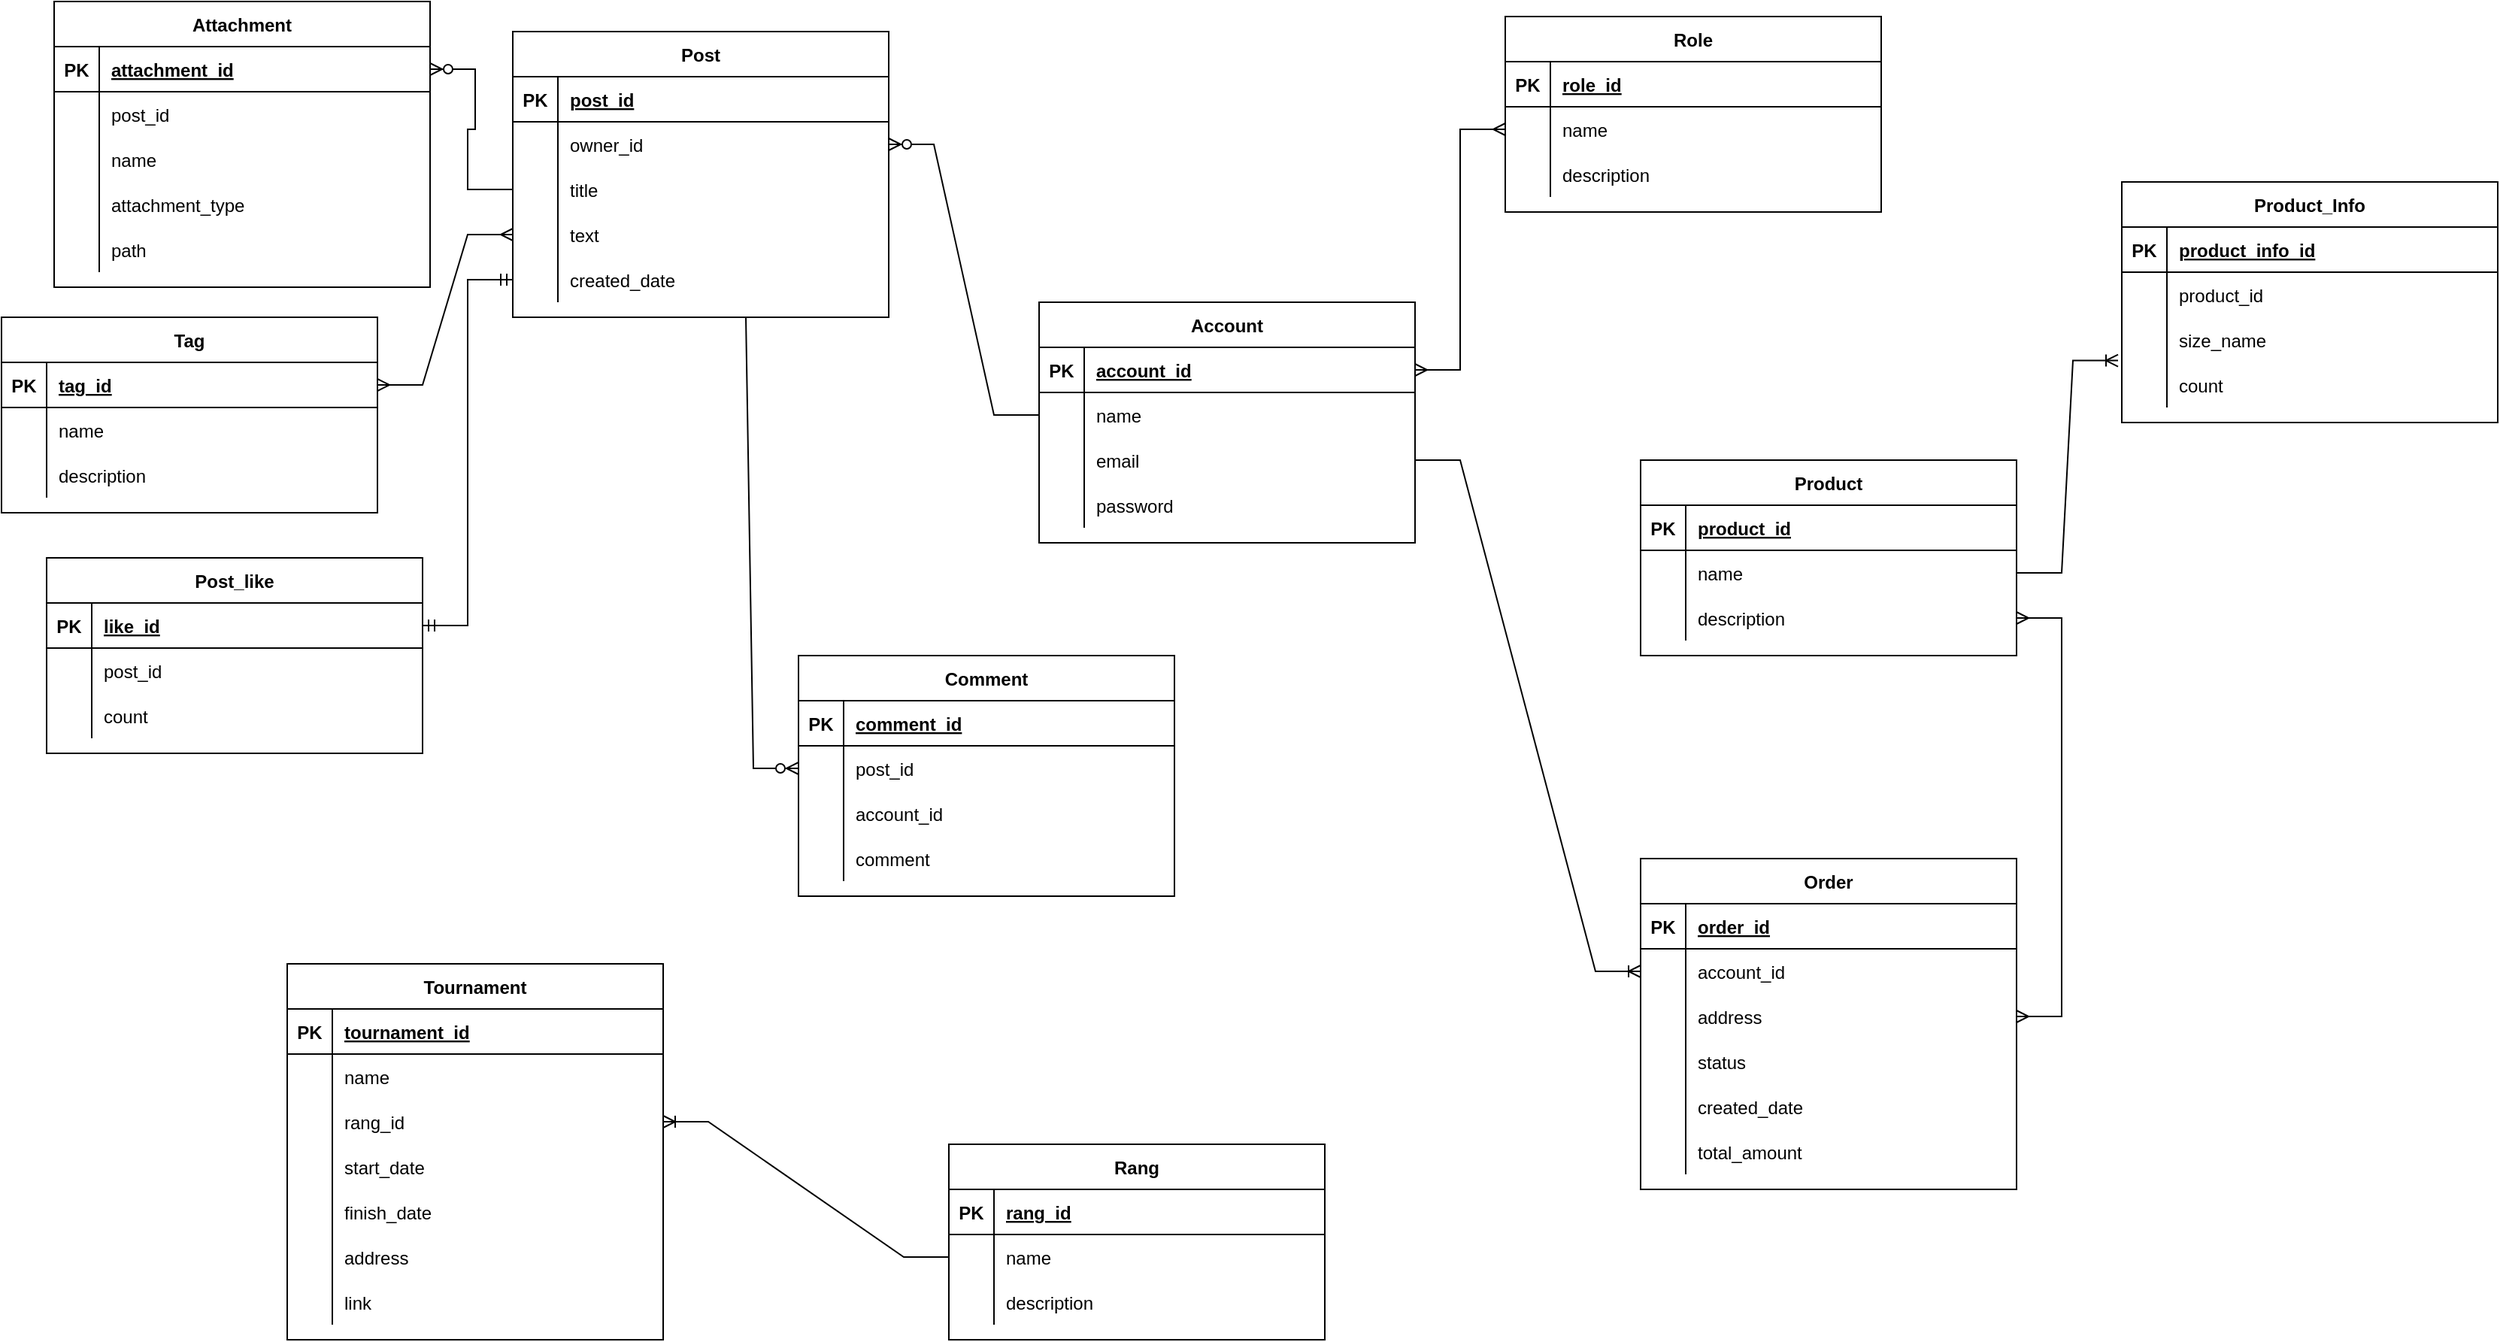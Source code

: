 <mxfile version="28.2.5">
  <diagram id="R2lEEEUBdFMjLlhIrx00" name="Page-1">
    <mxGraphModel dx="192" dy="636" grid="1" gridSize="10" guides="1" tooltips="1" connect="1" arrows="1" fold="1" page="1" pageScale="1" pageWidth="850" pageHeight="1100" math="0" shadow="0" extFonts="Permanent Marker^https://fonts.googleapis.com/css?family=Permanent+Marker">
      <root>
        <mxCell id="0" />
        <mxCell id="1" parent="0" />
        <mxCell id="_VSfDtJohR_kIlDMAD0G-156" value="Post" style="shape=table;startSize=30;container=1;collapsible=1;childLayout=tableLayout;fixedRows=1;rowLines=0;fontStyle=1;align=center;resizeLast=1;" parent="1" vertex="1">
          <mxGeometry x="1580" y="160" width="250" height="190" as="geometry" />
        </mxCell>
        <mxCell id="_VSfDtJohR_kIlDMAD0G-157" value="" style="shape=partialRectangle;collapsible=0;dropTarget=0;pointerEvents=0;fillColor=none;points=[[0,0.5],[1,0.5]];portConstraint=eastwest;top=0;left=0;right=0;bottom=1;" parent="_VSfDtJohR_kIlDMAD0G-156" vertex="1">
          <mxGeometry y="30" width="250" height="30" as="geometry" />
        </mxCell>
        <mxCell id="_VSfDtJohR_kIlDMAD0G-158" value="PK" style="shape=partialRectangle;overflow=hidden;connectable=0;fillColor=none;top=0;left=0;bottom=0;right=0;fontStyle=1;" parent="_VSfDtJohR_kIlDMAD0G-157" vertex="1">
          <mxGeometry width="30" height="30" as="geometry">
            <mxRectangle width="30" height="30" as="alternateBounds" />
          </mxGeometry>
        </mxCell>
        <mxCell id="_VSfDtJohR_kIlDMAD0G-159" value="post_id" style="shape=partialRectangle;overflow=hidden;connectable=0;fillColor=none;top=0;left=0;bottom=0;right=0;align=left;spacingLeft=6;fontStyle=5;" parent="_VSfDtJohR_kIlDMAD0G-157" vertex="1">
          <mxGeometry x="30" width="220" height="30" as="geometry">
            <mxRectangle width="220" height="30" as="alternateBounds" />
          </mxGeometry>
        </mxCell>
        <mxCell id="_VSfDtJohR_kIlDMAD0G-160" value="" style="shape=partialRectangle;collapsible=0;dropTarget=0;pointerEvents=0;fillColor=none;points=[[0,0.5],[1,0.5]];portConstraint=eastwest;top=0;left=0;right=0;bottom=0;" parent="_VSfDtJohR_kIlDMAD0G-156" vertex="1">
          <mxGeometry y="60" width="250" height="30" as="geometry" />
        </mxCell>
        <mxCell id="_VSfDtJohR_kIlDMAD0G-161" value="" style="shape=partialRectangle;overflow=hidden;connectable=0;fillColor=none;top=0;left=0;bottom=0;right=0;" parent="_VSfDtJohR_kIlDMAD0G-160" vertex="1">
          <mxGeometry width="30" height="30" as="geometry">
            <mxRectangle width="30" height="30" as="alternateBounds" />
          </mxGeometry>
        </mxCell>
        <mxCell id="_VSfDtJohR_kIlDMAD0G-162" value="owner_id" style="shape=partialRectangle;overflow=hidden;connectable=0;fillColor=none;top=0;left=0;bottom=0;right=0;align=left;spacingLeft=6;" parent="_VSfDtJohR_kIlDMAD0G-160" vertex="1">
          <mxGeometry x="30" width="220" height="30" as="geometry">
            <mxRectangle width="220" height="30" as="alternateBounds" />
          </mxGeometry>
        </mxCell>
        <mxCell id="_VSfDtJohR_kIlDMAD0G-163" style="shape=partialRectangle;collapsible=0;dropTarget=0;pointerEvents=0;fillColor=none;points=[[0,0.5],[1,0.5]];portConstraint=eastwest;top=0;left=0;right=0;bottom=0;" parent="_VSfDtJohR_kIlDMAD0G-156" vertex="1">
          <mxGeometry y="90" width="250" height="30" as="geometry" />
        </mxCell>
        <mxCell id="_VSfDtJohR_kIlDMAD0G-164" style="shape=partialRectangle;overflow=hidden;connectable=0;fillColor=none;top=0;left=0;bottom=0;right=0;" parent="_VSfDtJohR_kIlDMAD0G-163" vertex="1">
          <mxGeometry width="30" height="30" as="geometry">
            <mxRectangle width="30" height="30" as="alternateBounds" />
          </mxGeometry>
        </mxCell>
        <mxCell id="_VSfDtJohR_kIlDMAD0G-165" value="title" style="shape=partialRectangle;overflow=hidden;connectable=0;fillColor=none;top=0;left=0;bottom=0;right=0;align=left;spacingLeft=6;" parent="_VSfDtJohR_kIlDMAD0G-163" vertex="1">
          <mxGeometry x="30" width="220" height="30" as="geometry">
            <mxRectangle width="220" height="30" as="alternateBounds" />
          </mxGeometry>
        </mxCell>
        <mxCell id="_VSfDtJohR_kIlDMAD0G-166" style="shape=partialRectangle;collapsible=0;dropTarget=0;pointerEvents=0;fillColor=none;points=[[0,0.5],[1,0.5]];portConstraint=eastwest;top=0;left=0;right=0;bottom=0;" parent="_VSfDtJohR_kIlDMAD0G-156" vertex="1">
          <mxGeometry y="120" width="250" height="30" as="geometry" />
        </mxCell>
        <mxCell id="_VSfDtJohR_kIlDMAD0G-167" style="shape=partialRectangle;overflow=hidden;connectable=0;fillColor=none;top=0;left=0;bottom=0;right=0;" parent="_VSfDtJohR_kIlDMAD0G-166" vertex="1">
          <mxGeometry width="30" height="30" as="geometry">
            <mxRectangle width="30" height="30" as="alternateBounds" />
          </mxGeometry>
        </mxCell>
        <mxCell id="_VSfDtJohR_kIlDMAD0G-168" value="text" style="shape=partialRectangle;overflow=hidden;connectable=0;fillColor=none;top=0;left=0;bottom=0;right=0;align=left;spacingLeft=6;" parent="_VSfDtJohR_kIlDMAD0G-166" vertex="1">
          <mxGeometry x="30" width="220" height="30" as="geometry">
            <mxRectangle width="220" height="30" as="alternateBounds" />
          </mxGeometry>
        </mxCell>
        <mxCell id="9qnPJyDMywb8rDBe_CTt-30" style="shape=partialRectangle;collapsible=0;dropTarget=0;pointerEvents=0;fillColor=none;points=[[0,0.5],[1,0.5]];portConstraint=eastwest;top=0;left=0;right=0;bottom=0;" parent="_VSfDtJohR_kIlDMAD0G-156" vertex="1">
          <mxGeometry y="150" width="250" height="30" as="geometry" />
        </mxCell>
        <mxCell id="9qnPJyDMywb8rDBe_CTt-31" style="shape=partialRectangle;overflow=hidden;connectable=0;fillColor=none;top=0;left=0;bottom=0;right=0;" parent="9qnPJyDMywb8rDBe_CTt-30" vertex="1">
          <mxGeometry width="30" height="30" as="geometry">
            <mxRectangle width="30" height="30" as="alternateBounds" />
          </mxGeometry>
        </mxCell>
        <mxCell id="9qnPJyDMywb8rDBe_CTt-32" value="created_date" style="shape=partialRectangle;overflow=hidden;connectable=0;fillColor=none;top=0;left=0;bottom=0;right=0;align=left;spacingLeft=6;" parent="9qnPJyDMywb8rDBe_CTt-30" vertex="1">
          <mxGeometry x="30" width="220" height="30" as="geometry">
            <mxRectangle width="220" height="30" as="alternateBounds" />
          </mxGeometry>
        </mxCell>
        <mxCell id="_VSfDtJohR_kIlDMAD0G-178" value="Attachment" style="shape=table;startSize=30;container=1;collapsible=1;childLayout=tableLayout;fixedRows=1;rowLines=0;fontStyle=1;align=center;resizeLast=1;" parent="1" vertex="1">
          <mxGeometry x="1275" y="140" width="250" height="190" as="geometry" />
        </mxCell>
        <mxCell id="_VSfDtJohR_kIlDMAD0G-179" value="" style="shape=partialRectangle;collapsible=0;dropTarget=0;pointerEvents=0;fillColor=none;points=[[0,0.5],[1,0.5]];portConstraint=eastwest;top=0;left=0;right=0;bottom=1;" parent="_VSfDtJohR_kIlDMAD0G-178" vertex="1">
          <mxGeometry y="30" width="250" height="30" as="geometry" />
        </mxCell>
        <mxCell id="_VSfDtJohR_kIlDMAD0G-180" value="PK" style="shape=partialRectangle;overflow=hidden;connectable=0;fillColor=none;top=0;left=0;bottom=0;right=0;fontStyle=1;" parent="_VSfDtJohR_kIlDMAD0G-179" vertex="1">
          <mxGeometry width="30" height="30" as="geometry">
            <mxRectangle width="30" height="30" as="alternateBounds" />
          </mxGeometry>
        </mxCell>
        <mxCell id="_VSfDtJohR_kIlDMAD0G-181" value="attachment_id" style="shape=partialRectangle;overflow=hidden;connectable=0;fillColor=none;top=0;left=0;bottom=0;right=0;align=left;spacingLeft=6;fontStyle=5;" parent="_VSfDtJohR_kIlDMAD0G-179" vertex="1">
          <mxGeometry x="30" width="220" height="30" as="geometry">
            <mxRectangle width="220" height="30" as="alternateBounds" />
          </mxGeometry>
        </mxCell>
        <mxCell id="rs2atWP2hlrjPNrhuBm0-1" style="shape=partialRectangle;collapsible=0;dropTarget=0;pointerEvents=0;fillColor=none;points=[[0,0.5],[1,0.5]];portConstraint=eastwest;top=0;left=0;right=0;bottom=0;" vertex="1" parent="_VSfDtJohR_kIlDMAD0G-178">
          <mxGeometry y="60" width="250" height="30" as="geometry" />
        </mxCell>
        <mxCell id="rs2atWP2hlrjPNrhuBm0-2" style="shape=partialRectangle;overflow=hidden;connectable=0;fillColor=none;top=0;left=0;bottom=0;right=0;" vertex="1" parent="rs2atWP2hlrjPNrhuBm0-1">
          <mxGeometry width="30" height="30" as="geometry">
            <mxRectangle width="30" height="30" as="alternateBounds" />
          </mxGeometry>
        </mxCell>
        <mxCell id="rs2atWP2hlrjPNrhuBm0-3" value="post_id" style="shape=partialRectangle;overflow=hidden;connectable=0;fillColor=none;top=0;left=0;bottom=0;right=0;align=left;spacingLeft=6;" vertex="1" parent="rs2atWP2hlrjPNrhuBm0-1">
          <mxGeometry x="30" width="220" height="30" as="geometry">
            <mxRectangle width="220" height="30" as="alternateBounds" />
          </mxGeometry>
        </mxCell>
        <mxCell id="_VSfDtJohR_kIlDMAD0G-182" value="" style="shape=partialRectangle;collapsible=0;dropTarget=0;pointerEvents=0;fillColor=none;points=[[0,0.5],[1,0.5]];portConstraint=eastwest;top=0;left=0;right=0;bottom=0;" parent="_VSfDtJohR_kIlDMAD0G-178" vertex="1">
          <mxGeometry y="90" width="250" height="30" as="geometry" />
        </mxCell>
        <mxCell id="_VSfDtJohR_kIlDMAD0G-183" value="" style="shape=partialRectangle;overflow=hidden;connectable=0;fillColor=none;top=0;left=0;bottom=0;right=0;" parent="_VSfDtJohR_kIlDMAD0G-182" vertex="1">
          <mxGeometry width="30" height="30" as="geometry">
            <mxRectangle width="30" height="30" as="alternateBounds" />
          </mxGeometry>
        </mxCell>
        <mxCell id="_VSfDtJohR_kIlDMAD0G-184" value="name" style="shape=partialRectangle;overflow=hidden;connectable=0;fillColor=none;top=0;left=0;bottom=0;right=0;align=left;spacingLeft=6;" parent="_VSfDtJohR_kIlDMAD0G-182" vertex="1">
          <mxGeometry x="30" width="220" height="30" as="geometry">
            <mxRectangle width="220" height="30" as="alternateBounds" />
          </mxGeometry>
        </mxCell>
        <mxCell id="9qnPJyDMywb8rDBe_CTt-1" style="shape=partialRectangle;collapsible=0;dropTarget=0;pointerEvents=0;fillColor=none;points=[[0,0.5],[1,0.5]];portConstraint=eastwest;top=0;left=0;right=0;bottom=0;" parent="_VSfDtJohR_kIlDMAD0G-178" vertex="1">
          <mxGeometry y="120" width="250" height="30" as="geometry" />
        </mxCell>
        <mxCell id="9qnPJyDMywb8rDBe_CTt-2" style="shape=partialRectangle;overflow=hidden;connectable=0;fillColor=none;top=0;left=0;bottom=0;right=0;" parent="9qnPJyDMywb8rDBe_CTt-1" vertex="1">
          <mxGeometry width="30" height="30" as="geometry">
            <mxRectangle width="30" height="30" as="alternateBounds" />
          </mxGeometry>
        </mxCell>
        <mxCell id="9qnPJyDMywb8rDBe_CTt-3" value="attachment_type" style="shape=partialRectangle;overflow=hidden;connectable=0;fillColor=none;top=0;left=0;bottom=0;right=0;align=left;spacingLeft=6;" parent="9qnPJyDMywb8rDBe_CTt-1" vertex="1">
          <mxGeometry x="30" width="220" height="30" as="geometry">
            <mxRectangle width="220" height="30" as="alternateBounds" />
          </mxGeometry>
        </mxCell>
        <mxCell id="_VSfDtJohR_kIlDMAD0G-185" value="" style="shape=partialRectangle;collapsible=0;dropTarget=0;pointerEvents=0;fillColor=none;points=[[0,0.5],[1,0.5]];portConstraint=eastwest;top=0;left=0;right=0;bottom=0;" parent="_VSfDtJohR_kIlDMAD0G-178" vertex="1">
          <mxGeometry y="150" width="250" height="30" as="geometry" />
        </mxCell>
        <mxCell id="_VSfDtJohR_kIlDMAD0G-186" value="" style="shape=partialRectangle;overflow=hidden;connectable=0;fillColor=none;top=0;left=0;bottom=0;right=0;" parent="_VSfDtJohR_kIlDMAD0G-185" vertex="1">
          <mxGeometry width="30" height="30" as="geometry">
            <mxRectangle width="30" height="30" as="alternateBounds" />
          </mxGeometry>
        </mxCell>
        <mxCell id="_VSfDtJohR_kIlDMAD0G-187" value="path" style="shape=partialRectangle;overflow=hidden;connectable=0;fillColor=none;top=0;left=0;bottom=0;right=0;align=left;spacingLeft=6;" parent="_VSfDtJohR_kIlDMAD0G-185" vertex="1">
          <mxGeometry x="30" width="220" height="30" as="geometry">
            <mxRectangle width="220" height="30" as="alternateBounds" />
          </mxGeometry>
        </mxCell>
        <mxCell id="_VSfDtJohR_kIlDMAD0G-188" value="Account" style="shape=table;startSize=30;container=1;collapsible=1;childLayout=tableLayout;fixedRows=1;rowLines=0;fontStyle=1;align=center;resizeLast=1;" parent="1" vertex="1">
          <mxGeometry x="1930" y="340" width="250" height="160" as="geometry" />
        </mxCell>
        <mxCell id="_VSfDtJohR_kIlDMAD0G-189" value="" style="shape=partialRectangle;collapsible=0;dropTarget=0;pointerEvents=0;fillColor=none;points=[[0,0.5],[1,0.5]];portConstraint=eastwest;top=0;left=0;right=0;bottom=1;" parent="_VSfDtJohR_kIlDMAD0G-188" vertex="1">
          <mxGeometry y="30" width="250" height="30" as="geometry" />
        </mxCell>
        <mxCell id="_VSfDtJohR_kIlDMAD0G-190" value="PK" style="shape=partialRectangle;overflow=hidden;connectable=0;fillColor=none;top=0;left=0;bottom=0;right=0;fontStyle=1;" parent="_VSfDtJohR_kIlDMAD0G-189" vertex="1">
          <mxGeometry width="30" height="30" as="geometry">
            <mxRectangle width="30" height="30" as="alternateBounds" />
          </mxGeometry>
        </mxCell>
        <mxCell id="_VSfDtJohR_kIlDMAD0G-191" value="account_id" style="shape=partialRectangle;overflow=hidden;connectable=0;fillColor=none;top=0;left=0;bottom=0;right=0;align=left;spacingLeft=6;fontStyle=5;" parent="_VSfDtJohR_kIlDMAD0G-189" vertex="1">
          <mxGeometry x="30" width="220" height="30" as="geometry">
            <mxRectangle width="220" height="30" as="alternateBounds" />
          </mxGeometry>
        </mxCell>
        <mxCell id="_VSfDtJohR_kIlDMAD0G-192" value="" style="shape=partialRectangle;collapsible=0;dropTarget=0;pointerEvents=0;fillColor=none;points=[[0,0.5],[1,0.5]];portConstraint=eastwest;top=0;left=0;right=0;bottom=0;" parent="_VSfDtJohR_kIlDMAD0G-188" vertex="1">
          <mxGeometry y="60" width="250" height="30" as="geometry" />
        </mxCell>
        <mxCell id="_VSfDtJohR_kIlDMAD0G-193" value="" style="shape=partialRectangle;overflow=hidden;connectable=0;fillColor=none;top=0;left=0;bottom=0;right=0;" parent="_VSfDtJohR_kIlDMAD0G-192" vertex="1">
          <mxGeometry width="30" height="30" as="geometry">
            <mxRectangle width="30" height="30" as="alternateBounds" />
          </mxGeometry>
        </mxCell>
        <mxCell id="_VSfDtJohR_kIlDMAD0G-194" value="name" style="shape=partialRectangle;overflow=hidden;connectable=0;fillColor=none;top=0;left=0;bottom=0;right=0;align=left;spacingLeft=6;" parent="_VSfDtJohR_kIlDMAD0G-192" vertex="1">
          <mxGeometry x="30" width="220" height="30" as="geometry">
            <mxRectangle width="220" height="30" as="alternateBounds" />
          </mxGeometry>
        </mxCell>
        <mxCell id="_VSfDtJohR_kIlDMAD0G-195" value="" style="shape=partialRectangle;collapsible=0;dropTarget=0;pointerEvents=0;fillColor=none;points=[[0,0.5],[1,0.5]];portConstraint=eastwest;top=0;left=0;right=0;bottom=0;" parent="_VSfDtJohR_kIlDMAD0G-188" vertex="1">
          <mxGeometry y="90" width="250" height="30" as="geometry" />
        </mxCell>
        <mxCell id="_VSfDtJohR_kIlDMAD0G-196" value="" style="shape=partialRectangle;overflow=hidden;connectable=0;fillColor=none;top=0;left=0;bottom=0;right=0;" parent="_VSfDtJohR_kIlDMAD0G-195" vertex="1">
          <mxGeometry width="30" height="30" as="geometry">
            <mxRectangle width="30" height="30" as="alternateBounds" />
          </mxGeometry>
        </mxCell>
        <mxCell id="_VSfDtJohR_kIlDMAD0G-197" value="email" style="shape=partialRectangle;overflow=hidden;connectable=0;fillColor=none;top=0;left=0;bottom=0;right=0;align=left;spacingLeft=6;" parent="_VSfDtJohR_kIlDMAD0G-195" vertex="1">
          <mxGeometry x="30" width="220" height="30" as="geometry">
            <mxRectangle width="220" height="30" as="alternateBounds" />
          </mxGeometry>
        </mxCell>
        <mxCell id="_VSfDtJohR_kIlDMAD0G-198" style="shape=partialRectangle;collapsible=0;dropTarget=0;pointerEvents=0;fillColor=none;points=[[0,0.5],[1,0.5]];portConstraint=eastwest;top=0;left=0;right=0;bottom=0;" parent="_VSfDtJohR_kIlDMAD0G-188" vertex="1">
          <mxGeometry y="120" width="250" height="30" as="geometry" />
        </mxCell>
        <mxCell id="_VSfDtJohR_kIlDMAD0G-199" style="shape=partialRectangle;overflow=hidden;connectable=0;fillColor=none;top=0;left=0;bottom=0;right=0;" parent="_VSfDtJohR_kIlDMAD0G-198" vertex="1">
          <mxGeometry width="30" height="30" as="geometry">
            <mxRectangle width="30" height="30" as="alternateBounds" />
          </mxGeometry>
        </mxCell>
        <mxCell id="_VSfDtJohR_kIlDMAD0G-200" value="password" style="shape=partialRectangle;overflow=hidden;connectable=0;fillColor=none;top=0;left=0;bottom=0;right=0;align=left;spacingLeft=6;" parent="_VSfDtJohR_kIlDMAD0G-198" vertex="1">
          <mxGeometry x="30" width="220" height="30" as="geometry">
            <mxRectangle width="220" height="30" as="alternateBounds" />
          </mxGeometry>
        </mxCell>
        <mxCell id="_VSfDtJohR_kIlDMAD0G-204" value="Role" style="shape=table;startSize=30;container=1;collapsible=1;childLayout=tableLayout;fixedRows=1;rowLines=0;fontStyle=1;align=center;resizeLast=1;" parent="1" vertex="1">
          <mxGeometry x="2240" y="150" width="250" height="130" as="geometry" />
        </mxCell>
        <mxCell id="_VSfDtJohR_kIlDMAD0G-205" value="" style="shape=partialRectangle;collapsible=0;dropTarget=0;pointerEvents=0;fillColor=none;points=[[0,0.5],[1,0.5]];portConstraint=eastwest;top=0;left=0;right=0;bottom=1;" parent="_VSfDtJohR_kIlDMAD0G-204" vertex="1">
          <mxGeometry y="30" width="250" height="30" as="geometry" />
        </mxCell>
        <mxCell id="_VSfDtJohR_kIlDMAD0G-206" value="PK" style="shape=partialRectangle;overflow=hidden;connectable=0;fillColor=none;top=0;left=0;bottom=0;right=0;fontStyle=1;" parent="_VSfDtJohR_kIlDMAD0G-205" vertex="1">
          <mxGeometry width="30" height="30" as="geometry">
            <mxRectangle width="30" height="30" as="alternateBounds" />
          </mxGeometry>
        </mxCell>
        <mxCell id="_VSfDtJohR_kIlDMAD0G-207" value="role_id" style="shape=partialRectangle;overflow=hidden;connectable=0;fillColor=none;top=0;left=0;bottom=0;right=0;align=left;spacingLeft=6;fontStyle=5;" parent="_VSfDtJohR_kIlDMAD0G-205" vertex="1">
          <mxGeometry x="30" width="220" height="30" as="geometry">
            <mxRectangle width="220" height="30" as="alternateBounds" />
          </mxGeometry>
        </mxCell>
        <mxCell id="_VSfDtJohR_kIlDMAD0G-208" value="" style="shape=partialRectangle;collapsible=0;dropTarget=0;pointerEvents=0;fillColor=none;points=[[0,0.5],[1,0.5]];portConstraint=eastwest;top=0;left=0;right=0;bottom=0;" parent="_VSfDtJohR_kIlDMAD0G-204" vertex="1">
          <mxGeometry y="60" width="250" height="30" as="geometry" />
        </mxCell>
        <mxCell id="_VSfDtJohR_kIlDMAD0G-209" value="" style="shape=partialRectangle;overflow=hidden;connectable=0;fillColor=none;top=0;left=0;bottom=0;right=0;" parent="_VSfDtJohR_kIlDMAD0G-208" vertex="1">
          <mxGeometry width="30" height="30" as="geometry">
            <mxRectangle width="30" height="30" as="alternateBounds" />
          </mxGeometry>
        </mxCell>
        <mxCell id="_VSfDtJohR_kIlDMAD0G-210" value="name" style="shape=partialRectangle;overflow=hidden;connectable=0;fillColor=none;top=0;left=0;bottom=0;right=0;align=left;spacingLeft=6;" parent="_VSfDtJohR_kIlDMAD0G-208" vertex="1">
          <mxGeometry x="30" width="220" height="30" as="geometry">
            <mxRectangle width="220" height="30" as="alternateBounds" />
          </mxGeometry>
        </mxCell>
        <mxCell id="_VSfDtJohR_kIlDMAD0G-211" value="" style="shape=partialRectangle;collapsible=0;dropTarget=0;pointerEvents=0;fillColor=none;points=[[0,0.5],[1,0.5]];portConstraint=eastwest;top=0;left=0;right=0;bottom=0;" parent="_VSfDtJohR_kIlDMAD0G-204" vertex="1">
          <mxGeometry y="90" width="250" height="30" as="geometry" />
        </mxCell>
        <mxCell id="_VSfDtJohR_kIlDMAD0G-212" value="" style="shape=partialRectangle;overflow=hidden;connectable=0;fillColor=none;top=0;left=0;bottom=0;right=0;" parent="_VSfDtJohR_kIlDMAD0G-211" vertex="1">
          <mxGeometry width="30" height="30" as="geometry">
            <mxRectangle width="30" height="30" as="alternateBounds" />
          </mxGeometry>
        </mxCell>
        <mxCell id="_VSfDtJohR_kIlDMAD0G-213" value="description" style="shape=partialRectangle;overflow=hidden;connectable=0;fillColor=none;top=0;left=0;bottom=0;right=0;align=left;spacingLeft=6;" parent="_VSfDtJohR_kIlDMAD0G-211" vertex="1">
          <mxGeometry x="30" width="220" height="30" as="geometry">
            <mxRectangle width="220" height="30" as="alternateBounds" />
          </mxGeometry>
        </mxCell>
        <mxCell id="_VSfDtJohR_kIlDMAD0G-214" value="Tag" style="shape=table;startSize=30;container=1;collapsible=1;childLayout=tableLayout;fixedRows=1;rowLines=0;fontStyle=1;align=center;resizeLast=1;" parent="1" vertex="1">
          <mxGeometry x="1240" y="350" width="250" height="130" as="geometry" />
        </mxCell>
        <mxCell id="_VSfDtJohR_kIlDMAD0G-215" value="" style="shape=partialRectangle;collapsible=0;dropTarget=0;pointerEvents=0;fillColor=none;points=[[0,0.5],[1,0.5]];portConstraint=eastwest;top=0;left=0;right=0;bottom=1;" parent="_VSfDtJohR_kIlDMAD0G-214" vertex="1">
          <mxGeometry y="30" width="250" height="30" as="geometry" />
        </mxCell>
        <mxCell id="_VSfDtJohR_kIlDMAD0G-216" value="PK" style="shape=partialRectangle;overflow=hidden;connectable=0;fillColor=none;top=0;left=0;bottom=0;right=0;fontStyle=1;" parent="_VSfDtJohR_kIlDMAD0G-215" vertex="1">
          <mxGeometry width="30" height="30" as="geometry">
            <mxRectangle width="30" height="30" as="alternateBounds" />
          </mxGeometry>
        </mxCell>
        <mxCell id="_VSfDtJohR_kIlDMAD0G-217" value="tag_id" style="shape=partialRectangle;overflow=hidden;connectable=0;fillColor=none;top=0;left=0;bottom=0;right=0;align=left;spacingLeft=6;fontStyle=5;" parent="_VSfDtJohR_kIlDMAD0G-215" vertex="1">
          <mxGeometry x="30" width="220" height="30" as="geometry">
            <mxRectangle width="220" height="30" as="alternateBounds" />
          </mxGeometry>
        </mxCell>
        <mxCell id="_VSfDtJohR_kIlDMAD0G-218" value="" style="shape=partialRectangle;collapsible=0;dropTarget=0;pointerEvents=0;fillColor=none;points=[[0,0.5],[1,0.5]];portConstraint=eastwest;top=0;left=0;right=0;bottom=0;" parent="_VSfDtJohR_kIlDMAD0G-214" vertex="1">
          <mxGeometry y="60" width="250" height="30" as="geometry" />
        </mxCell>
        <mxCell id="_VSfDtJohR_kIlDMAD0G-219" value="" style="shape=partialRectangle;overflow=hidden;connectable=0;fillColor=none;top=0;left=0;bottom=0;right=0;" parent="_VSfDtJohR_kIlDMAD0G-218" vertex="1">
          <mxGeometry width="30" height="30" as="geometry">
            <mxRectangle width="30" height="30" as="alternateBounds" />
          </mxGeometry>
        </mxCell>
        <mxCell id="_VSfDtJohR_kIlDMAD0G-220" value="name" style="shape=partialRectangle;overflow=hidden;connectable=0;fillColor=none;top=0;left=0;bottom=0;right=0;align=left;spacingLeft=6;" parent="_VSfDtJohR_kIlDMAD0G-218" vertex="1">
          <mxGeometry x="30" width="220" height="30" as="geometry">
            <mxRectangle width="220" height="30" as="alternateBounds" />
          </mxGeometry>
        </mxCell>
        <mxCell id="_VSfDtJohR_kIlDMAD0G-221" value="" style="shape=partialRectangle;collapsible=0;dropTarget=0;pointerEvents=0;fillColor=none;points=[[0,0.5],[1,0.5]];portConstraint=eastwest;top=0;left=0;right=0;bottom=0;" parent="_VSfDtJohR_kIlDMAD0G-214" vertex="1">
          <mxGeometry y="90" width="250" height="30" as="geometry" />
        </mxCell>
        <mxCell id="_VSfDtJohR_kIlDMAD0G-222" value="" style="shape=partialRectangle;overflow=hidden;connectable=0;fillColor=none;top=0;left=0;bottom=0;right=0;" parent="_VSfDtJohR_kIlDMAD0G-221" vertex="1">
          <mxGeometry width="30" height="30" as="geometry">
            <mxRectangle width="30" height="30" as="alternateBounds" />
          </mxGeometry>
        </mxCell>
        <mxCell id="_VSfDtJohR_kIlDMAD0G-223" value="description" style="shape=partialRectangle;overflow=hidden;connectable=0;fillColor=none;top=0;left=0;bottom=0;right=0;align=left;spacingLeft=6;" parent="_VSfDtJohR_kIlDMAD0G-221" vertex="1">
          <mxGeometry x="30" width="220" height="30" as="geometry">
            <mxRectangle width="220" height="30" as="alternateBounds" />
          </mxGeometry>
        </mxCell>
        <mxCell id="_VSfDtJohR_kIlDMAD0G-224" value="Comment" style="shape=table;startSize=30;container=1;collapsible=1;childLayout=tableLayout;fixedRows=1;rowLines=0;fontStyle=1;align=center;resizeLast=1;" parent="1" vertex="1">
          <mxGeometry x="1770" y="575" width="250" height="160" as="geometry" />
        </mxCell>
        <mxCell id="_VSfDtJohR_kIlDMAD0G-225" value="" style="shape=partialRectangle;collapsible=0;dropTarget=0;pointerEvents=0;fillColor=none;points=[[0,0.5],[1,0.5]];portConstraint=eastwest;top=0;left=0;right=0;bottom=1;" parent="_VSfDtJohR_kIlDMAD0G-224" vertex="1">
          <mxGeometry y="30" width="250" height="30" as="geometry" />
        </mxCell>
        <mxCell id="_VSfDtJohR_kIlDMAD0G-226" value="PK" style="shape=partialRectangle;overflow=hidden;connectable=0;fillColor=none;top=0;left=0;bottom=0;right=0;fontStyle=1;" parent="_VSfDtJohR_kIlDMAD0G-225" vertex="1">
          <mxGeometry width="30" height="30" as="geometry">
            <mxRectangle width="30" height="30" as="alternateBounds" />
          </mxGeometry>
        </mxCell>
        <mxCell id="_VSfDtJohR_kIlDMAD0G-227" value="comment_id" style="shape=partialRectangle;overflow=hidden;connectable=0;fillColor=none;top=0;left=0;bottom=0;right=0;align=left;spacingLeft=6;fontStyle=5;" parent="_VSfDtJohR_kIlDMAD0G-225" vertex="1">
          <mxGeometry x="30" width="220" height="30" as="geometry">
            <mxRectangle width="220" height="30" as="alternateBounds" />
          </mxGeometry>
        </mxCell>
        <mxCell id="_VSfDtJohR_kIlDMAD0G-228" value="" style="shape=partialRectangle;collapsible=0;dropTarget=0;pointerEvents=0;fillColor=none;points=[[0,0.5],[1,0.5]];portConstraint=eastwest;top=0;left=0;right=0;bottom=0;" parent="_VSfDtJohR_kIlDMAD0G-224" vertex="1">
          <mxGeometry y="60" width="250" height="30" as="geometry" />
        </mxCell>
        <mxCell id="_VSfDtJohR_kIlDMAD0G-229" value="" style="shape=partialRectangle;overflow=hidden;connectable=0;fillColor=none;top=0;left=0;bottom=0;right=0;" parent="_VSfDtJohR_kIlDMAD0G-228" vertex="1">
          <mxGeometry width="30" height="30" as="geometry">
            <mxRectangle width="30" height="30" as="alternateBounds" />
          </mxGeometry>
        </mxCell>
        <mxCell id="_VSfDtJohR_kIlDMAD0G-230" value="post_id" style="shape=partialRectangle;overflow=hidden;connectable=0;fillColor=none;top=0;left=0;bottom=0;right=0;align=left;spacingLeft=6;" parent="_VSfDtJohR_kIlDMAD0G-228" vertex="1">
          <mxGeometry x="30" width="220" height="30" as="geometry">
            <mxRectangle width="220" height="30" as="alternateBounds" />
          </mxGeometry>
        </mxCell>
        <mxCell id="_VSfDtJohR_kIlDMAD0G-231" value="" style="shape=partialRectangle;collapsible=0;dropTarget=0;pointerEvents=0;fillColor=none;points=[[0,0.5],[1,0.5]];portConstraint=eastwest;top=0;left=0;right=0;bottom=0;" parent="_VSfDtJohR_kIlDMAD0G-224" vertex="1">
          <mxGeometry y="90" width="250" height="30" as="geometry" />
        </mxCell>
        <mxCell id="_VSfDtJohR_kIlDMAD0G-232" value="" style="shape=partialRectangle;overflow=hidden;connectable=0;fillColor=none;top=0;left=0;bottom=0;right=0;" parent="_VSfDtJohR_kIlDMAD0G-231" vertex="1">
          <mxGeometry width="30" height="30" as="geometry">
            <mxRectangle width="30" height="30" as="alternateBounds" />
          </mxGeometry>
        </mxCell>
        <mxCell id="_VSfDtJohR_kIlDMAD0G-233" value="account_id" style="shape=partialRectangle;overflow=hidden;connectable=0;fillColor=none;top=0;left=0;bottom=0;right=0;align=left;spacingLeft=6;" parent="_VSfDtJohR_kIlDMAD0G-231" vertex="1">
          <mxGeometry x="30" width="220" height="30" as="geometry">
            <mxRectangle width="220" height="30" as="alternateBounds" />
          </mxGeometry>
        </mxCell>
        <mxCell id="_VSfDtJohR_kIlDMAD0G-234" style="shape=partialRectangle;collapsible=0;dropTarget=0;pointerEvents=0;fillColor=none;points=[[0,0.5],[1,0.5]];portConstraint=eastwest;top=0;left=0;right=0;bottom=0;" parent="_VSfDtJohR_kIlDMAD0G-224" vertex="1">
          <mxGeometry y="120" width="250" height="30" as="geometry" />
        </mxCell>
        <mxCell id="_VSfDtJohR_kIlDMAD0G-235" style="shape=partialRectangle;overflow=hidden;connectable=0;fillColor=none;top=0;left=0;bottom=0;right=0;" parent="_VSfDtJohR_kIlDMAD0G-234" vertex="1">
          <mxGeometry width="30" height="30" as="geometry">
            <mxRectangle width="30" height="30" as="alternateBounds" />
          </mxGeometry>
        </mxCell>
        <mxCell id="_VSfDtJohR_kIlDMAD0G-236" value="comment" style="shape=partialRectangle;overflow=hidden;connectable=0;fillColor=none;top=0;left=0;bottom=0;right=0;align=left;spacingLeft=6;" parent="_VSfDtJohR_kIlDMAD0G-234" vertex="1">
          <mxGeometry x="30" width="220" height="30" as="geometry">
            <mxRectangle width="220" height="30" as="alternateBounds" />
          </mxGeometry>
        </mxCell>
        <mxCell id="_VSfDtJohR_kIlDMAD0G-250" value="Order" style="shape=table;startSize=30;container=1;collapsible=1;childLayout=tableLayout;fixedRows=1;rowLines=0;fontStyle=1;align=center;resizeLast=1;" parent="1" vertex="1">
          <mxGeometry x="2330" y="710" width="250" height="220" as="geometry" />
        </mxCell>
        <mxCell id="_VSfDtJohR_kIlDMAD0G-251" value="" style="shape=partialRectangle;collapsible=0;dropTarget=0;pointerEvents=0;fillColor=none;points=[[0,0.5],[1,0.5]];portConstraint=eastwest;top=0;left=0;right=0;bottom=1;" parent="_VSfDtJohR_kIlDMAD0G-250" vertex="1">
          <mxGeometry y="30" width="250" height="30" as="geometry" />
        </mxCell>
        <mxCell id="_VSfDtJohR_kIlDMAD0G-252" value="PK" style="shape=partialRectangle;overflow=hidden;connectable=0;fillColor=none;top=0;left=0;bottom=0;right=0;fontStyle=1;" parent="_VSfDtJohR_kIlDMAD0G-251" vertex="1">
          <mxGeometry width="30" height="30" as="geometry">
            <mxRectangle width="30" height="30" as="alternateBounds" />
          </mxGeometry>
        </mxCell>
        <mxCell id="_VSfDtJohR_kIlDMAD0G-253" value="order_id" style="shape=partialRectangle;overflow=hidden;connectable=0;fillColor=none;top=0;left=0;bottom=0;right=0;align=left;spacingLeft=6;fontStyle=5;" parent="_VSfDtJohR_kIlDMAD0G-251" vertex="1">
          <mxGeometry x="30" width="220" height="30" as="geometry">
            <mxRectangle width="220" height="30" as="alternateBounds" />
          </mxGeometry>
        </mxCell>
        <mxCell id="_VSfDtJohR_kIlDMAD0G-254" value="" style="shape=partialRectangle;collapsible=0;dropTarget=0;pointerEvents=0;fillColor=none;points=[[0,0.5],[1,0.5]];portConstraint=eastwest;top=0;left=0;right=0;bottom=0;" parent="_VSfDtJohR_kIlDMAD0G-250" vertex="1">
          <mxGeometry y="60" width="250" height="30" as="geometry" />
        </mxCell>
        <mxCell id="_VSfDtJohR_kIlDMAD0G-255" value="" style="shape=partialRectangle;overflow=hidden;connectable=0;fillColor=none;top=0;left=0;bottom=0;right=0;" parent="_VSfDtJohR_kIlDMAD0G-254" vertex="1">
          <mxGeometry width="30" height="30" as="geometry">
            <mxRectangle width="30" height="30" as="alternateBounds" />
          </mxGeometry>
        </mxCell>
        <mxCell id="_VSfDtJohR_kIlDMAD0G-256" value="account_id" style="shape=partialRectangle;overflow=hidden;connectable=0;fillColor=none;top=0;left=0;bottom=0;right=0;align=left;spacingLeft=6;" parent="_VSfDtJohR_kIlDMAD0G-254" vertex="1">
          <mxGeometry x="30" width="220" height="30" as="geometry">
            <mxRectangle width="220" height="30" as="alternateBounds" />
          </mxGeometry>
        </mxCell>
        <mxCell id="_VSfDtJohR_kIlDMAD0G-260" style="shape=partialRectangle;collapsible=0;dropTarget=0;pointerEvents=0;fillColor=none;points=[[0,0.5],[1,0.5]];portConstraint=eastwest;top=0;left=0;right=0;bottom=0;" parent="_VSfDtJohR_kIlDMAD0G-250" vertex="1">
          <mxGeometry y="90" width="250" height="30" as="geometry" />
        </mxCell>
        <mxCell id="_VSfDtJohR_kIlDMAD0G-261" style="shape=partialRectangle;overflow=hidden;connectable=0;fillColor=none;top=0;left=0;bottom=0;right=0;" parent="_VSfDtJohR_kIlDMAD0G-260" vertex="1">
          <mxGeometry width="30" height="30" as="geometry">
            <mxRectangle width="30" height="30" as="alternateBounds" />
          </mxGeometry>
        </mxCell>
        <mxCell id="_VSfDtJohR_kIlDMAD0G-262" value="address" style="shape=partialRectangle;overflow=hidden;connectable=0;fillColor=none;top=0;left=0;bottom=0;right=0;align=left;spacingLeft=6;" parent="_VSfDtJohR_kIlDMAD0G-260" vertex="1">
          <mxGeometry x="30" width="220" height="30" as="geometry">
            <mxRectangle width="220" height="30" as="alternateBounds" />
          </mxGeometry>
        </mxCell>
        <mxCell id="9qnPJyDMywb8rDBe_CTt-21" style="shape=partialRectangle;collapsible=0;dropTarget=0;pointerEvents=0;fillColor=none;points=[[0,0.5],[1,0.5]];portConstraint=eastwest;top=0;left=0;right=0;bottom=0;" parent="_VSfDtJohR_kIlDMAD0G-250" vertex="1">
          <mxGeometry y="120" width="250" height="30" as="geometry" />
        </mxCell>
        <mxCell id="9qnPJyDMywb8rDBe_CTt-22" style="shape=partialRectangle;overflow=hidden;connectable=0;fillColor=none;top=0;left=0;bottom=0;right=0;" parent="9qnPJyDMywb8rDBe_CTt-21" vertex="1">
          <mxGeometry width="30" height="30" as="geometry">
            <mxRectangle width="30" height="30" as="alternateBounds" />
          </mxGeometry>
        </mxCell>
        <mxCell id="9qnPJyDMywb8rDBe_CTt-23" value="status" style="shape=partialRectangle;overflow=hidden;connectable=0;fillColor=none;top=0;left=0;bottom=0;right=0;align=left;spacingLeft=6;" parent="9qnPJyDMywb8rDBe_CTt-21" vertex="1">
          <mxGeometry x="30" width="220" height="30" as="geometry">
            <mxRectangle width="220" height="30" as="alternateBounds" />
          </mxGeometry>
        </mxCell>
        <mxCell id="9qnPJyDMywb8rDBe_CTt-33" style="shape=partialRectangle;collapsible=0;dropTarget=0;pointerEvents=0;fillColor=none;points=[[0,0.5],[1,0.5]];portConstraint=eastwest;top=0;left=0;right=0;bottom=0;" parent="_VSfDtJohR_kIlDMAD0G-250" vertex="1">
          <mxGeometry y="150" width="250" height="30" as="geometry" />
        </mxCell>
        <mxCell id="9qnPJyDMywb8rDBe_CTt-34" style="shape=partialRectangle;overflow=hidden;connectable=0;fillColor=none;top=0;left=0;bottom=0;right=0;" parent="9qnPJyDMywb8rDBe_CTt-33" vertex="1">
          <mxGeometry width="30" height="30" as="geometry">
            <mxRectangle width="30" height="30" as="alternateBounds" />
          </mxGeometry>
        </mxCell>
        <mxCell id="9qnPJyDMywb8rDBe_CTt-35" value="created_date" style="shape=partialRectangle;overflow=hidden;connectable=0;fillColor=none;top=0;left=0;bottom=0;right=0;align=left;spacingLeft=6;" parent="9qnPJyDMywb8rDBe_CTt-33" vertex="1">
          <mxGeometry x="30" width="220" height="30" as="geometry">
            <mxRectangle width="220" height="30" as="alternateBounds" />
          </mxGeometry>
        </mxCell>
        <mxCell id="9qnPJyDMywb8rDBe_CTt-24" style="shape=partialRectangle;collapsible=0;dropTarget=0;pointerEvents=0;fillColor=none;points=[[0,0.5],[1,0.5]];portConstraint=eastwest;top=0;left=0;right=0;bottom=0;" parent="_VSfDtJohR_kIlDMAD0G-250" vertex="1">
          <mxGeometry y="180" width="250" height="30" as="geometry" />
        </mxCell>
        <mxCell id="9qnPJyDMywb8rDBe_CTt-25" style="shape=partialRectangle;overflow=hidden;connectable=0;fillColor=none;top=0;left=0;bottom=0;right=0;" parent="9qnPJyDMywb8rDBe_CTt-24" vertex="1">
          <mxGeometry width="30" height="30" as="geometry">
            <mxRectangle width="30" height="30" as="alternateBounds" />
          </mxGeometry>
        </mxCell>
        <mxCell id="9qnPJyDMywb8rDBe_CTt-26" value="total_amount" style="shape=partialRectangle;overflow=hidden;connectable=0;fillColor=none;top=0;left=0;bottom=0;right=0;align=left;spacingLeft=6;" parent="9qnPJyDMywb8rDBe_CTt-24" vertex="1">
          <mxGeometry x="30" width="220" height="30" as="geometry">
            <mxRectangle width="220" height="30" as="alternateBounds" />
          </mxGeometry>
        </mxCell>
        <mxCell id="_VSfDtJohR_kIlDMAD0G-263" value="Product" style="shape=table;startSize=30;container=1;collapsible=1;childLayout=tableLayout;fixedRows=1;rowLines=0;fontStyle=1;align=center;resizeLast=1;" parent="1" vertex="1">
          <mxGeometry x="2330" y="445" width="250" height="130" as="geometry" />
        </mxCell>
        <mxCell id="_VSfDtJohR_kIlDMAD0G-264" value="" style="shape=partialRectangle;collapsible=0;dropTarget=0;pointerEvents=0;fillColor=none;points=[[0,0.5],[1,0.5]];portConstraint=eastwest;top=0;left=0;right=0;bottom=1;" parent="_VSfDtJohR_kIlDMAD0G-263" vertex="1">
          <mxGeometry y="30" width="250" height="30" as="geometry" />
        </mxCell>
        <mxCell id="_VSfDtJohR_kIlDMAD0G-265" value="PK" style="shape=partialRectangle;overflow=hidden;connectable=0;fillColor=none;top=0;left=0;bottom=0;right=0;fontStyle=1;" parent="_VSfDtJohR_kIlDMAD0G-264" vertex="1">
          <mxGeometry width="30" height="30" as="geometry">
            <mxRectangle width="30" height="30" as="alternateBounds" />
          </mxGeometry>
        </mxCell>
        <mxCell id="_VSfDtJohR_kIlDMAD0G-266" value="product_id" style="shape=partialRectangle;overflow=hidden;connectable=0;fillColor=none;top=0;left=0;bottom=0;right=0;align=left;spacingLeft=6;fontStyle=5;" parent="_VSfDtJohR_kIlDMAD0G-264" vertex="1">
          <mxGeometry x="30" width="220" height="30" as="geometry">
            <mxRectangle width="220" height="30" as="alternateBounds" />
          </mxGeometry>
        </mxCell>
        <mxCell id="_VSfDtJohR_kIlDMAD0G-267" value="" style="shape=partialRectangle;collapsible=0;dropTarget=0;pointerEvents=0;fillColor=none;points=[[0,0.5],[1,0.5]];portConstraint=eastwest;top=0;left=0;right=0;bottom=0;" parent="_VSfDtJohR_kIlDMAD0G-263" vertex="1">
          <mxGeometry y="60" width="250" height="30" as="geometry" />
        </mxCell>
        <mxCell id="_VSfDtJohR_kIlDMAD0G-268" value="" style="shape=partialRectangle;overflow=hidden;connectable=0;fillColor=none;top=0;left=0;bottom=0;right=0;" parent="_VSfDtJohR_kIlDMAD0G-267" vertex="1">
          <mxGeometry width="30" height="30" as="geometry">
            <mxRectangle width="30" height="30" as="alternateBounds" />
          </mxGeometry>
        </mxCell>
        <mxCell id="_VSfDtJohR_kIlDMAD0G-269" value="name" style="shape=partialRectangle;overflow=hidden;connectable=0;fillColor=none;top=0;left=0;bottom=0;right=0;align=left;spacingLeft=6;" parent="_VSfDtJohR_kIlDMAD0G-267" vertex="1">
          <mxGeometry x="30" width="220" height="30" as="geometry">
            <mxRectangle width="220" height="30" as="alternateBounds" />
          </mxGeometry>
        </mxCell>
        <mxCell id="_VSfDtJohR_kIlDMAD0G-270" value="" style="shape=partialRectangle;collapsible=0;dropTarget=0;pointerEvents=0;fillColor=none;points=[[0,0.5],[1,0.5]];portConstraint=eastwest;top=0;left=0;right=0;bottom=0;" parent="_VSfDtJohR_kIlDMAD0G-263" vertex="1">
          <mxGeometry y="90" width="250" height="30" as="geometry" />
        </mxCell>
        <mxCell id="_VSfDtJohR_kIlDMAD0G-271" value="" style="shape=partialRectangle;overflow=hidden;connectable=0;fillColor=none;top=0;left=0;bottom=0;right=0;" parent="_VSfDtJohR_kIlDMAD0G-270" vertex="1">
          <mxGeometry width="30" height="30" as="geometry">
            <mxRectangle width="30" height="30" as="alternateBounds" />
          </mxGeometry>
        </mxCell>
        <mxCell id="_VSfDtJohR_kIlDMAD0G-272" value="description" style="shape=partialRectangle;overflow=hidden;connectable=0;fillColor=none;top=0;left=0;bottom=0;right=0;align=left;spacingLeft=6;" parent="_VSfDtJohR_kIlDMAD0G-270" vertex="1">
          <mxGeometry x="30" width="220" height="30" as="geometry">
            <mxRectangle width="220" height="30" as="alternateBounds" />
          </mxGeometry>
        </mxCell>
        <mxCell id="_VSfDtJohR_kIlDMAD0G-286" value="Product_Info" style="shape=table;startSize=30;container=1;collapsible=1;childLayout=tableLayout;fixedRows=1;rowLines=0;fontStyle=1;align=center;resizeLast=1;" parent="1" vertex="1">
          <mxGeometry x="2650" y="260" width="250" height="160" as="geometry" />
        </mxCell>
        <mxCell id="_VSfDtJohR_kIlDMAD0G-287" value="" style="shape=partialRectangle;collapsible=0;dropTarget=0;pointerEvents=0;fillColor=none;points=[[0,0.5],[1,0.5]];portConstraint=eastwest;top=0;left=0;right=0;bottom=1;" parent="_VSfDtJohR_kIlDMAD0G-286" vertex="1">
          <mxGeometry y="30" width="250" height="30" as="geometry" />
        </mxCell>
        <mxCell id="_VSfDtJohR_kIlDMAD0G-288" value="PK" style="shape=partialRectangle;overflow=hidden;connectable=0;fillColor=none;top=0;left=0;bottom=0;right=0;fontStyle=1;" parent="_VSfDtJohR_kIlDMAD0G-287" vertex="1">
          <mxGeometry width="30" height="30" as="geometry">
            <mxRectangle width="30" height="30" as="alternateBounds" />
          </mxGeometry>
        </mxCell>
        <mxCell id="_VSfDtJohR_kIlDMAD0G-289" value="product_info_id" style="shape=partialRectangle;overflow=hidden;connectable=0;fillColor=none;top=0;left=0;bottom=0;right=0;align=left;spacingLeft=6;fontStyle=5;" parent="_VSfDtJohR_kIlDMAD0G-287" vertex="1">
          <mxGeometry x="30" width="220" height="30" as="geometry">
            <mxRectangle width="220" height="30" as="alternateBounds" />
          </mxGeometry>
        </mxCell>
        <mxCell id="rs2atWP2hlrjPNrhuBm0-7" style="shape=partialRectangle;collapsible=0;dropTarget=0;pointerEvents=0;fillColor=none;points=[[0,0.5],[1,0.5]];portConstraint=eastwest;top=0;left=0;right=0;bottom=0;" vertex="1" parent="_VSfDtJohR_kIlDMAD0G-286">
          <mxGeometry y="60" width="250" height="30" as="geometry" />
        </mxCell>
        <mxCell id="rs2atWP2hlrjPNrhuBm0-8" style="shape=partialRectangle;overflow=hidden;connectable=0;fillColor=none;top=0;left=0;bottom=0;right=0;" vertex="1" parent="rs2atWP2hlrjPNrhuBm0-7">
          <mxGeometry width="30" height="30" as="geometry">
            <mxRectangle width="30" height="30" as="alternateBounds" />
          </mxGeometry>
        </mxCell>
        <mxCell id="rs2atWP2hlrjPNrhuBm0-9" value="product_id" style="shape=partialRectangle;overflow=hidden;connectable=0;fillColor=none;top=0;left=0;bottom=0;right=0;align=left;spacingLeft=6;" vertex="1" parent="rs2atWP2hlrjPNrhuBm0-7">
          <mxGeometry x="30" width="220" height="30" as="geometry">
            <mxRectangle width="220" height="30" as="alternateBounds" />
          </mxGeometry>
        </mxCell>
        <mxCell id="_VSfDtJohR_kIlDMAD0G-290" value="" style="shape=partialRectangle;collapsible=0;dropTarget=0;pointerEvents=0;fillColor=none;points=[[0,0.5],[1,0.5]];portConstraint=eastwest;top=0;left=0;right=0;bottom=0;" parent="_VSfDtJohR_kIlDMAD0G-286" vertex="1">
          <mxGeometry y="90" width="250" height="30" as="geometry" />
        </mxCell>
        <mxCell id="_VSfDtJohR_kIlDMAD0G-291" value="" style="shape=partialRectangle;overflow=hidden;connectable=0;fillColor=none;top=0;left=0;bottom=0;right=0;" parent="_VSfDtJohR_kIlDMAD0G-290" vertex="1">
          <mxGeometry width="30" height="30" as="geometry">
            <mxRectangle width="30" height="30" as="alternateBounds" />
          </mxGeometry>
        </mxCell>
        <mxCell id="_VSfDtJohR_kIlDMAD0G-292" value="size_name" style="shape=partialRectangle;overflow=hidden;connectable=0;fillColor=none;top=0;left=0;bottom=0;right=0;align=left;spacingLeft=6;" parent="_VSfDtJohR_kIlDMAD0G-290" vertex="1">
          <mxGeometry x="30" width="220" height="30" as="geometry">
            <mxRectangle width="220" height="30" as="alternateBounds" />
          </mxGeometry>
        </mxCell>
        <mxCell id="_VSfDtJohR_kIlDMAD0G-293" value="" style="shape=partialRectangle;collapsible=0;dropTarget=0;pointerEvents=0;fillColor=none;points=[[0,0.5],[1,0.5]];portConstraint=eastwest;top=0;left=0;right=0;bottom=0;" parent="_VSfDtJohR_kIlDMAD0G-286" vertex="1">
          <mxGeometry y="120" width="250" height="30" as="geometry" />
        </mxCell>
        <mxCell id="_VSfDtJohR_kIlDMAD0G-294" value="" style="shape=partialRectangle;overflow=hidden;connectable=0;fillColor=none;top=0;left=0;bottom=0;right=0;" parent="_VSfDtJohR_kIlDMAD0G-293" vertex="1">
          <mxGeometry width="30" height="30" as="geometry">
            <mxRectangle width="30" height="30" as="alternateBounds" />
          </mxGeometry>
        </mxCell>
        <mxCell id="_VSfDtJohR_kIlDMAD0G-295" value="count" style="shape=partialRectangle;overflow=hidden;connectable=0;fillColor=none;top=0;left=0;bottom=0;right=0;align=left;spacingLeft=6;" parent="_VSfDtJohR_kIlDMAD0G-293" vertex="1">
          <mxGeometry x="30" width="220" height="30" as="geometry">
            <mxRectangle width="220" height="30" as="alternateBounds" />
          </mxGeometry>
        </mxCell>
        <mxCell id="_VSfDtJohR_kIlDMAD0G-296" value="Tournament" style="shape=table;startSize=30;container=1;collapsible=1;childLayout=tableLayout;fixedRows=1;rowLines=0;fontStyle=1;align=center;resizeLast=1;" parent="1" vertex="1">
          <mxGeometry x="1430" y="780" width="250" height="250" as="geometry" />
        </mxCell>
        <mxCell id="_VSfDtJohR_kIlDMAD0G-297" value="" style="shape=partialRectangle;collapsible=0;dropTarget=0;pointerEvents=0;fillColor=none;points=[[0,0.5],[1,0.5]];portConstraint=eastwest;top=0;left=0;right=0;bottom=1;" parent="_VSfDtJohR_kIlDMAD0G-296" vertex="1">
          <mxGeometry y="30" width="250" height="30" as="geometry" />
        </mxCell>
        <mxCell id="_VSfDtJohR_kIlDMAD0G-298" value="PK" style="shape=partialRectangle;overflow=hidden;connectable=0;fillColor=none;top=0;left=0;bottom=0;right=0;fontStyle=1;" parent="_VSfDtJohR_kIlDMAD0G-297" vertex="1">
          <mxGeometry width="30" height="30" as="geometry">
            <mxRectangle width="30" height="30" as="alternateBounds" />
          </mxGeometry>
        </mxCell>
        <mxCell id="_VSfDtJohR_kIlDMAD0G-299" value="tournament_id" style="shape=partialRectangle;overflow=hidden;connectable=0;fillColor=none;top=0;left=0;bottom=0;right=0;align=left;spacingLeft=6;fontStyle=5;" parent="_VSfDtJohR_kIlDMAD0G-297" vertex="1">
          <mxGeometry x="30" width="220" height="30" as="geometry">
            <mxRectangle width="220" height="30" as="alternateBounds" />
          </mxGeometry>
        </mxCell>
        <mxCell id="_VSfDtJohR_kIlDMAD0G-300" value="" style="shape=partialRectangle;collapsible=0;dropTarget=0;pointerEvents=0;fillColor=none;points=[[0,0.5],[1,0.5]];portConstraint=eastwest;top=0;left=0;right=0;bottom=0;" parent="_VSfDtJohR_kIlDMAD0G-296" vertex="1">
          <mxGeometry y="60" width="250" height="30" as="geometry" />
        </mxCell>
        <mxCell id="_VSfDtJohR_kIlDMAD0G-301" value="" style="shape=partialRectangle;overflow=hidden;connectable=0;fillColor=none;top=0;left=0;bottom=0;right=0;" parent="_VSfDtJohR_kIlDMAD0G-300" vertex="1">
          <mxGeometry width="30" height="30" as="geometry">
            <mxRectangle width="30" height="30" as="alternateBounds" />
          </mxGeometry>
        </mxCell>
        <mxCell id="_VSfDtJohR_kIlDMAD0G-302" value="name" style="shape=partialRectangle;overflow=hidden;connectable=0;fillColor=none;top=0;left=0;bottom=0;right=0;align=left;spacingLeft=6;" parent="_VSfDtJohR_kIlDMAD0G-300" vertex="1">
          <mxGeometry x="30" width="220" height="30" as="geometry">
            <mxRectangle width="220" height="30" as="alternateBounds" />
          </mxGeometry>
        </mxCell>
        <mxCell id="_VSfDtJohR_kIlDMAD0G-303" value="" style="shape=partialRectangle;collapsible=0;dropTarget=0;pointerEvents=0;fillColor=none;points=[[0,0.5],[1,0.5]];portConstraint=eastwest;top=0;left=0;right=0;bottom=0;" parent="_VSfDtJohR_kIlDMAD0G-296" vertex="1">
          <mxGeometry y="90" width="250" height="30" as="geometry" />
        </mxCell>
        <mxCell id="_VSfDtJohR_kIlDMAD0G-304" value="" style="shape=partialRectangle;overflow=hidden;connectable=0;fillColor=none;top=0;left=0;bottom=0;right=0;" parent="_VSfDtJohR_kIlDMAD0G-303" vertex="1">
          <mxGeometry width="30" height="30" as="geometry">
            <mxRectangle width="30" height="30" as="alternateBounds" />
          </mxGeometry>
        </mxCell>
        <mxCell id="_VSfDtJohR_kIlDMAD0G-305" value="rang_id" style="shape=partialRectangle;overflow=hidden;connectable=0;fillColor=none;top=0;left=0;bottom=0;right=0;align=left;spacingLeft=6;" parent="_VSfDtJohR_kIlDMAD0G-303" vertex="1">
          <mxGeometry x="30" width="220" height="30" as="geometry">
            <mxRectangle width="220" height="30" as="alternateBounds" />
          </mxGeometry>
        </mxCell>
        <mxCell id="_VSfDtJohR_kIlDMAD0G-306" style="shape=partialRectangle;collapsible=0;dropTarget=0;pointerEvents=0;fillColor=none;points=[[0,0.5],[1,0.5]];portConstraint=eastwest;top=0;left=0;right=0;bottom=0;" parent="_VSfDtJohR_kIlDMAD0G-296" vertex="1">
          <mxGeometry y="120" width="250" height="30" as="geometry" />
        </mxCell>
        <mxCell id="_VSfDtJohR_kIlDMAD0G-307" style="shape=partialRectangle;overflow=hidden;connectable=0;fillColor=none;top=0;left=0;bottom=0;right=0;" parent="_VSfDtJohR_kIlDMAD0G-306" vertex="1">
          <mxGeometry width="30" height="30" as="geometry">
            <mxRectangle width="30" height="30" as="alternateBounds" />
          </mxGeometry>
        </mxCell>
        <mxCell id="_VSfDtJohR_kIlDMAD0G-308" value="start_date" style="shape=partialRectangle;overflow=hidden;connectable=0;fillColor=none;top=0;left=0;bottom=0;right=0;align=left;spacingLeft=6;" parent="_VSfDtJohR_kIlDMAD0G-306" vertex="1">
          <mxGeometry x="30" width="220" height="30" as="geometry">
            <mxRectangle width="220" height="30" as="alternateBounds" />
          </mxGeometry>
        </mxCell>
        <mxCell id="_VSfDtJohR_kIlDMAD0G-309" style="shape=partialRectangle;collapsible=0;dropTarget=0;pointerEvents=0;fillColor=none;points=[[0,0.5],[1,0.5]];portConstraint=eastwest;top=0;left=0;right=0;bottom=0;" parent="_VSfDtJohR_kIlDMAD0G-296" vertex="1">
          <mxGeometry y="150" width="250" height="30" as="geometry" />
        </mxCell>
        <mxCell id="_VSfDtJohR_kIlDMAD0G-310" style="shape=partialRectangle;overflow=hidden;connectable=0;fillColor=none;top=0;left=0;bottom=0;right=0;" parent="_VSfDtJohR_kIlDMAD0G-309" vertex="1">
          <mxGeometry width="30" height="30" as="geometry">
            <mxRectangle width="30" height="30" as="alternateBounds" />
          </mxGeometry>
        </mxCell>
        <mxCell id="_VSfDtJohR_kIlDMAD0G-311" value="finish_date" style="shape=partialRectangle;overflow=hidden;connectable=0;fillColor=none;top=0;left=0;bottom=0;right=0;align=left;spacingLeft=6;" parent="_VSfDtJohR_kIlDMAD0G-309" vertex="1">
          <mxGeometry x="30" width="220" height="30" as="geometry">
            <mxRectangle width="220" height="30" as="alternateBounds" />
          </mxGeometry>
        </mxCell>
        <mxCell id="_VSfDtJohR_kIlDMAD0G-312" style="shape=partialRectangle;collapsible=0;dropTarget=0;pointerEvents=0;fillColor=none;points=[[0,0.5],[1,0.5]];portConstraint=eastwest;top=0;left=0;right=0;bottom=0;" parent="_VSfDtJohR_kIlDMAD0G-296" vertex="1">
          <mxGeometry y="180" width="250" height="30" as="geometry" />
        </mxCell>
        <mxCell id="_VSfDtJohR_kIlDMAD0G-313" style="shape=partialRectangle;overflow=hidden;connectable=0;fillColor=none;top=0;left=0;bottom=0;right=0;" parent="_VSfDtJohR_kIlDMAD0G-312" vertex="1">
          <mxGeometry width="30" height="30" as="geometry">
            <mxRectangle width="30" height="30" as="alternateBounds" />
          </mxGeometry>
        </mxCell>
        <mxCell id="_VSfDtJohR_kIlDMAD0G-314" value="address" style="shape=partialRectangle;overflow=hidden;connectable=0;fillColor=none;top=0;left=0;bottom=0;right=0;align=left;spacingLeft=6;" parent="_VSfDtJohR_kIlDMAD0G-312" vertex="1">
          <mxGeometry x="30" width="220" height="30" as="geometry">
            <mxRectangle width="220" height="30" as="alternateBounds" />
          </mxGeometry>
        </mxCell>
        <mxCell id="_VSfDtJohR_kIlDMAD0G-315" style="shape=partialRectangle;collapsible=0;dropTarget=0;pointerEvents=0;fillColor=none;points=[[0,0.5],[1,0.5]];portConstraint=eastwest;top=0;left=0;right=0;bottom=0;" parent="_VSfDtJohR_kIlDMAD0G-296" vertex="1">
          <mxGeometry y="210" width="250" height="30" as="geometry" />
        </mxCell>
        <mxCell id="_VSfDtJohR_kIlDMAD0G-316" style="shape=partialRectangle;overflow=hidden;connectable=0;fillColor=none;top=0;left=0;bottom=0;right=0;" parent="_VSfDtJohR_kIlDMAD0G-315" vertex="1">
          <mxGeometry width="30" height="30" as="geometry">
            <mxRectangle width="30" height="30" as="alternateBounds" />
          </mxGeometry>
        </mxCell>
        <mxCell id="_VSfDtJohR_kIlDMAD0G-317" value="link" style="shape=partialRectangle;overflow=hidden;connectable=0;fillColor=none;top=0;left=0;bottom=0;right=0;align=left;spacingLeft=6;" parent="_VSfDtJohR_kIlDMAD0G-315" vertex="1">
          <mxGeometry x="30" width="220" height="30" as="geometry">
            <mxRectangle width="220" height="30" as="alternateBounds" />
          </mxGeometry>
        </mxCell>
        <mxCell id="_VSfDtJohR_kIlDMAD0G-318" value="Rang" style="shape=table;startSize=30;container=1;collapsible=1;childLayout=tableLayout;fixedRows=1;rowLines=0;fontStyle=1;align=center;resizeLast=1;" parent="1" vertex="1">
          <mxGeometry x="1870" y="900" width="250" height="130" as="geometry" />
        </mxCell>
        <mxCell id="_VSfDtJohR_kIlDMAD0G-319" value="" style="shape=partialRectangle;collapsible=0;dropTarget=0;pointerEvents=0;fillColor=none;points=[[0,0.5],[1,0.5]];portConstraint=eastwest;top=0;left=0;right=0;bottom=1;" parent="_VSfDtJohR_kIlDMAD0G-318" vertex="1">
          <mxGeometry y="30" width="250" height="30" as="geometry" />
        </mxCell>
        <mxCell id="_VSfDtJohR_kIlDMAD0G-320" value="PK" style="shape=partialRectangle;overflow=hidden;connectable=0;fillColor=none;top=0;left=0;bottom=0;right=0;fontStyle=1;" parent="_VSfDtJohR_kIlDMAD0G-319" vertex="1">
          <mxGeometry width="30" height="30" as="geometry">
            <mxRectangle width="30" height="30" as="alternateBounds" />
          </mxGeometry>
        </mxCell>
        <mxCell id="_VSfDtJohR_kIlDMAD0G-321" value="rang_id" style="shape=partialRectangle;overflow=hidden;connectable=0;fillColor=none;top=0;left=0;bottom=0;right=0;align=left;spacingLeft=6;fontStyle=5;" parent="_VSfDtJohR_kIlDMAD0G-319" vertex="1">
          <mxGeometry x="30" width="220" height="30" as="geometry">
            <mxRectangle width="220" height="30" as="alternateBounds" />
          </mxGeometry>
        </mxCell>
        <mxCell id="_VSfDtJohR_kIlDMAD0G-322" value="" style="shape=partialRectangle;collapsible=0;dropTarget=0;pointerEvents=0;fillColor=none;points=[[0,0.5],[1,0.5]];portConstraint=eastwest;top=0;left=0;right=0;bottom=0;" parent="_VSfDtJohR_kIlDMAD0G-318" vertex="1">
          <mxGeometry y="60" width="250" height="30" as="geometry" />
        </mxCell>
        <mxCell id="_VSfDtJohR_kIlDMAD0G-323" value="" style="shape=partialRectangle;overflow=hidden;connectable=0;fillColor=none;top=0;left=0;bottom=0;right=0;" parent="_VSfDtJohR_kIlDMAD0G-322" vertex="1">
          <mxGeometry width="30" height="30" as="geometry">
            <mxRectangle width="30" height="30" as="alternateBounds" />
          </mxGeometry>
        </mxCell>
        <mxCell id="_VSfDtJohR_kIlDMAD0G-324" value="name" style="shape=partialRectangle;overflow=hidden;connectable=0;fillColor=none;top=0;left=0;bottom=0;right=0;align=left;spacingLeft=6;" parent="_VSfDtJohR_kIlDMAD0G-322" vertex="1">
          <mxGeometry x="30" width="220" height="30" as="geometry">
            <mxRectangle width="220" height="30" as="alternateBounds" />
          </mxGeometry>
        </mxCell>
        <mxCell id="9qnPJyDMywb8rDBe_CTt-18" style="shape=partialRectangle;collapsible=0;dropTarget=0;pointerEvents=0;fillColor=none;points=[[0,0.5],[1,0.5]];portConstraint=eastwest;top=0;left=0;right=0;bottom=0;" parent="_VSfDtJohR_kIlDMAD0G-318" vertex="1">
          <mxGeometry y="90" width="250" height="30" as="geometry" />
        </mxCell>
        <mxCell id="9qnPJyDMywb8rDBe_CTt-19" style="shape=partialRectangle;overflow=hidden;connectable=0;fillColor=none;top=0;left=0;bottom=0;right=0;" parent="9qnPJyDMywb8rDBe_CTt-18" vertex="1">
          <mxGeometry width="30" height="30" as="geometry">
            <mxRectangle width="30" height="30" as="alternateBounds" />
          </mxGeometry>
        </mxCell>
        <mxCell id="9qnPJyDMywb8rDBe_CTt-20" value="description" style="shape=partialRectangle;overflow=hidden;connectable=0;fillColor=none;top=0;left=0;bottom=0;right=0;align=left;spacingLeft=6;" parent="9qnPJyDMywb8rDBe_CTt-18" vertex="1">
          <mxGeometry x="30" width="220" height="30" as="geometry">
            <mxRectangle width="220" height="30" as="alternateBounds" />
          </mxGeometry>
        </mxCell>
        <mxCell id="_VSfDtJohR_kIlDMAD0G-325" value="" style="edgeStyle=entityRelationEdgeStyle;fontSize=12;html=1;endArrow=ERzeroToMany;endFill=1;rounded=0;exitX=0;exitY=0.5;exitDx=0;exitDy=0;entryX=1;entryY=0.5;entryDx=0;entryDy=0;" parent="1" source="_VSfDtJohR_kIlDMAD0G-163" target="_VSfDtJohR_kIlDMAD0G-179" edge="1">
          <mxGeometry width="100" height="100" relative="1" as="geometry">
            <mxPoint x="1460" y="570" as="sourcePoint" />
            <mxPoint x="1560" y="470" as="targetPoint" />
          </mxGeometry>
        </mxCell>
        <mxCell id="_VSfDtJohR_kIlDMAD0G-327" value="" style="edgeStyle=entityRelationEdgeStyle;fontSize=12;html=1;endArrow=ERzeroToMany;endFill=1;rounded=0;exitX=0.5;exitY=1;exitDx=0;exitDy=0;entryX=0;entryY=0.5;entryDx=0;entryDy=0;" parent="1" source="_VSfDtJohR_kIlDMAD0G-156" target="_VSfDtJohR_kIlDMAD0G-228" edge="1">
          <mxGeometry width="100" height="100" relative="1" as="geometry">
            <mxPoint x="1460" y="570" as="sourcePoint" />
            <mxPoint x="1560" y="470" as="targetPoint" />
            <Array as="points">
              <mxPoint x="1540" y="510" />
            </Array>
          </mxGeometry>
        </mxCell>
        <mxCell id="_VSfDtJohR_kIlDMAD0G-328" value="" style="edgeStyle=entityRelationEdgeStyle;fontSize=12;html=1;endArrow=ERzeroToMany;endFill=1;rounded=0;exitX=0;exitY=0.5;exitDx=0;exitDy=0;entryX=1;entryY=0.5;entryDx=0;entryDy=0;" parent="1" source="_VSfDtJohR_kIlDMAD0G-192" target="_VSfDtJohR_kIlDMAD0G-160" edge="1">
          <mxGeometry width="100" height="100" relative="1" as="geometry">
            <mxPoint x="1460" y="570" as="sourcePoint" />
            <mxPoint x="1560" y="470" as="targetPoint" />
          </mxGeometry>
        </mxCell>
        <mxCell id="_VSfDtJohR_kIlDMAD0G-329" value="" style="edgeStyle=entityRelationEdgeStyle;fontSize=12;html=1;endArrow=ERmany;startArrow=ERmany;rounded=0;entryX=0;entryY=0.5;entryDx=0;entryDy=0;exitX=1;exitY=0.5;exitDx=0;exitDy=0;" parent="1" source="_VSfDtJohR_kIlDMAD0G-189" target="_VSfDtJohR_kIlDMAD0G-208" edge="1">
          <mxGeometry width="100" height="100" relative="1" as="geometry">
            <mxPoint x="2070" y="380" as="sourcePoint" />
            <mxPoint x="2170" y="280" as="targetPoint" />
          </mxGeometry>
        </mxCell>
        <mxCell id="_VSfDtJohR_kIlDMAD0G-330" value="" style="edgeStyle=entityRelationEdgeStyle;fontSize=12;html=1;endArrow=ERoneToMany;rounded=0;exitX=0;exitY=0.5;exitDx=0;exitDy=0;entryX=1;entryY=0.5;entryDx=0;entryDy=0;" parent="1" source="_VSfDtJohR_kIlDMAD0G-322" target="_VSfDtJohR_kIlDMAD0G-303" edge="1">
          <mxGeometry width="100" height="100" relative="1" as="geometry">
            <mxPoint x="1720" y="650" as="sourcePoint" />
            <mxPoint x="1820" y="550" as="targetPoint" />
          </mxGeometry>
        </mxCell>
        <mxCell id="_VSfDtJohR_kIlDMAD0G-334" value="" style="edgeStyle=entityRelationEdgeStyle;fontSize=12;html=1;endArrow=ERoneToMany;rounded=0;exitX=1;exitY=0.5;exitDx=0;exitDy=0;entryX=0;entryY=0.5;entryDx=0;entryDy=0;" parent="1" source="_VSfDtJohR_kIlDMAD0G-195" target="_VSfDtJohR_kIlDMAD0G-254" edge="1">
          <mxGeometry width="100" height="100" relative="1" as="geometry">
            <mxPoint x="2270" y="700" as="sourcePoint" />
            <mxPoint x="2370" y="600" as="targetPoint" />
          </mxGeometry>
        </mxCell>
        <mxCell id="9qnPJyDMywb8rDBe_CTt-27" value="" style="edgeStyle=entityRelationEdgeStyle;fontSize=12;html=1;endArrow=ERmany;startArrow=ERmany;rounded=0;entryX=1;entryY=0.5;entryDx=0;entryDy=0;exitX=1;exitY=0.5;exitDx=0;exitDy=0;" parent="1" source="_VSfDtJohR_kIlDMAD0G-260" target="_VSfDtJohR_kIlDMAD0G-270" edge="1">
          <mxGeometry width="100" height="100" relative="1" as="geometry">
            <mxPoint x="2620" y="840" as="sourcePoint" />
            <mxPoint x="2730" y="600" as="targetPoint" />
            <Array as="points">
              <mxPoint x="2630" y="710" />
              <mxPoint x="2650" y="630" />
              <mxPoint x="2600" y="620" />
              <mxPoint x="2580" y="630" />
            </Array>
          </mxGeometry>
        </mxCell>
        <mxCell id="9qnPJyDMywb8rDBe_CTt-29" value="" style="edgeStyle=entityRelationEdgeStyle;fontSize=12;html=1;endArrow=ERoneToMany;rounded=0;exitX=1;exitY=0.5;exitDx=0;exitDy=0;entryX=-0.01;entryY=-0.04;entryDx=0;entryDy=0;entryPerimeter=0;" parent="1" source="_VSfDtJohR_kIlDMAD0G-267" target="_VSfDtJohR_kIlDMAD0G-293" edge="1">
          <mxGeometry width="100" height="100" relative="1" as="geometry">
            <mxPoint x="2620" y="520" as="sourcePoint" />
            <mxPoint x="2770" y="830" as="targetPoint" />
          </mxGeometry>
        </mxCell>
        <mxCell id="9qnPJyDMywb8rDBe_CTt-36" value="Post_like" style="shape=table;startSize=30;container=1;collapsible=1;childLayout=tableLayout;fixedRows=1;rowLines=0;fontStyle=1;align=center;resizeLast=1;" parent="1" vertex="1">
          <mxGeometry x="1270" y="510" width="250" height="130" as="geometry" />
        </mxCell>
        <mxCell id="9qnPJyDMywb8rDBe_CTt-37" value="" style="shape=partialRectangle;collapsible=0;dropTarget=0;pointerEvents=0;fillColor=none;points=[[0,0.5],[1,0.5]];portConstraint=eastwest;top=0;left=0;right=0;bottom=1;" parent="9qnPJyDMywb8rDBe_CTt-36" vertex="1">
          <mxGeometry y="30" width="250" height="30" as="geometry" />
        </mxCell>
        <mxCell id="9qnPJyDMywb8rDBe_CTt-38" value="PK" style="shape=partialRectangle;overflow=hidden;connectable=0;fillColor=none;top=0;left=0;bottom=0;right=0;fontStyle=1;" parent="9qnPJyDMywb8rDBe_CTt-37" vertex="1">
          <mxGeometry width="30" height="30" as="geometry">
            <mxRectangle width="30" height="30" as="alternateBounds" />
          </mxGeometry>
        </mxCell>
        <mxCell id="9qnPJyDMywb8rDBe_CTt-39" value="like_id" style="shape=partialRectangle;overflow=hidden;connectable=0;fillColor=none;top=0;left=0;bottom=0;right=0;align=left;spacingLeft=6;fontStyle=5;" parent="9qnPJyDMywb8rDBe_CTt-37" vertex="1">
          <mxGeometry x="30" width="220" height="30" as="geometry">
            <mxRectangle width="220" height="30" as="alternateBounds" />
          </mxGeometry>
        </mxCell>
        <mxCell id="9qnPJyDMywb8rDBe_CTt-40" value="" style="shape=partialRectangle;collapsible=0;dropTarget=0;pointerEvents=0;fillColor=none;points=[[0,0.5],[1,0.5]];portConstraint=eastwest;top=0;left=0;right=0;bottom=0;" parent="9qnPJyDMywb8rDBe_CTt-36" vertex="1">
          <mxGeometry y="60" width="250" height="30" as="geometry" />
        </mxCell>
        <mxCell id="9qnPJyDMywb8rDBe_CTt-41" value="" style="shape=partialRectangle;overflow=hidden;connectable=0;fillColor=none;top=0;left=0;bottom=0;right=0;" parent="9qnPJyDMywb8rDBe_CTt-40" vertex="1">
          <mxGeometry width="30" height="30" as="geometry">
            <mxRectangle width="30" height="30" as="alternateBounds" />
          </mxGeometry>
        </mxCell>
        <mxCell id="9qnPJyDMywb8rDBe_CTt-42" value="post_id" style="shape=partialRectangle;overflow=hidden;connectable=0;fillColor=none;top=0;left=0;bottom=0;right=0;align=left;spacingLeft=6;" parent="9qnPJyDMywb8rDBe_CTt-40" vertex="1">
          <mxGeometry x="30" width="220" height="30" as="geometry">
            <mxRectangle width="220" height="30" as="alternateBounds" />
          </mxGeometry>
        </mxCell>
        <mxCell id="9qnPJyDMywb8rDBe_CTt-43" value="" style="shape=partialRectangle;collapsible=0;dropTarget=0;pointerEvents=0;fillColor=none;points=[[0,0.5],[1,0.5]];portConstraint=eastwest;top=0;left=0;right=0;bottom=0;" parent="9qnPJyDMywb8rDBe_CTt-36" vertex="1">
          <mxGeometry y="90" width="250" height="30" as="geometry" />
        </mxCell>
        <mxCell id="9qnPJyDMywb8rDBe_CTt-44" value="" style="shape=partialRectangle;overflow=hidden;connectable=0;fillColor=none;top=0;left=0;bottom=0;right=0;" parent="9qnPJyDMywb8rDBe_CTt-43" vertex="1">
          <mxGeometry width="30" height="30" as="geometry">
            <mxRectangle width="30" height="30" as="alternateBounds" />
          </mxGeometry>
        </mxCell>
        <mxCell id="9qnPJyDMywb8rDBe_CTt-45" value="count" style="shape=partialRectangle;overflow=hidden;connectable=0;fillColor=none;top=0;left=0;bottom=0;right=0;align=left;spacingLeft=6;" parent="9qnPJyDMywb8rDBe_CTt-43" vertex="1">
          <mxGeometry x="30" width="220" height="30" as="geometry">
            <mxRectangle width="220" height="30" as="alternateBounds" />
          </mxGeometry>
        </mxCell>
        <mxCell id="9qnPJyDMywb8rDBe_CTt-46" value="" style="edgeStyle=entityRelationEdgeStyle;fontSize=12;html=1;endArrow=ERmandOne;startArrow=ERmandOne;rounded=0;exitX=1;exitY=0.5;exitDx=0;exitDy=0;entryX=0;entryY=0.5;entryDx=0;entryDy=0;" parent="1" source="9qnPJyDMywb8rDBe_CTt-37" target="9qnPJyDMywb8rDBe_CTt-30" edge="1">
          <mxGeometry width="100" height="100" relative="1" as="geometry">
            <mxPoint x="1600" y="560" as="sourcePoint" />
            <mxPoint x="1580" y="355" as="targetPoint" />
            <Array as="points">
              <mxPoint x="1560" y="400" />
            </Array>
          </mxGeometry>
        </mxCell>
        <mxCell id="rs2atWP2hlrjPNrhuBm0-10" value="" style="edgeStyle=entityRelationEdgeStyle;fontSize=12;html=1;endArrow=ERmany;startArrow=ERmany;rounded=0;entryX=0;entryY=0.5;entryDx=0;entryDy=0;exitX=1;exitY=0.5;exitDx=0;exitDy=0;" edge="1" parent="1" source="_VSfDtJohR_kIlDMAD0G-215" target="_VSfDtJohR_kIlDMAD0G-166">
          <mxGeometry width="100" height="100" relative="1" as="geometry">
            <mxPoint x="1200" y="630" as="sourcePoint" />
            <mxPoint x="1260" y="470" as="targetPoint" />
          </mxGeometry>
        </mxCell>
      </root>
    </mxGraphModel>
  </diagram>
</mxfile>
